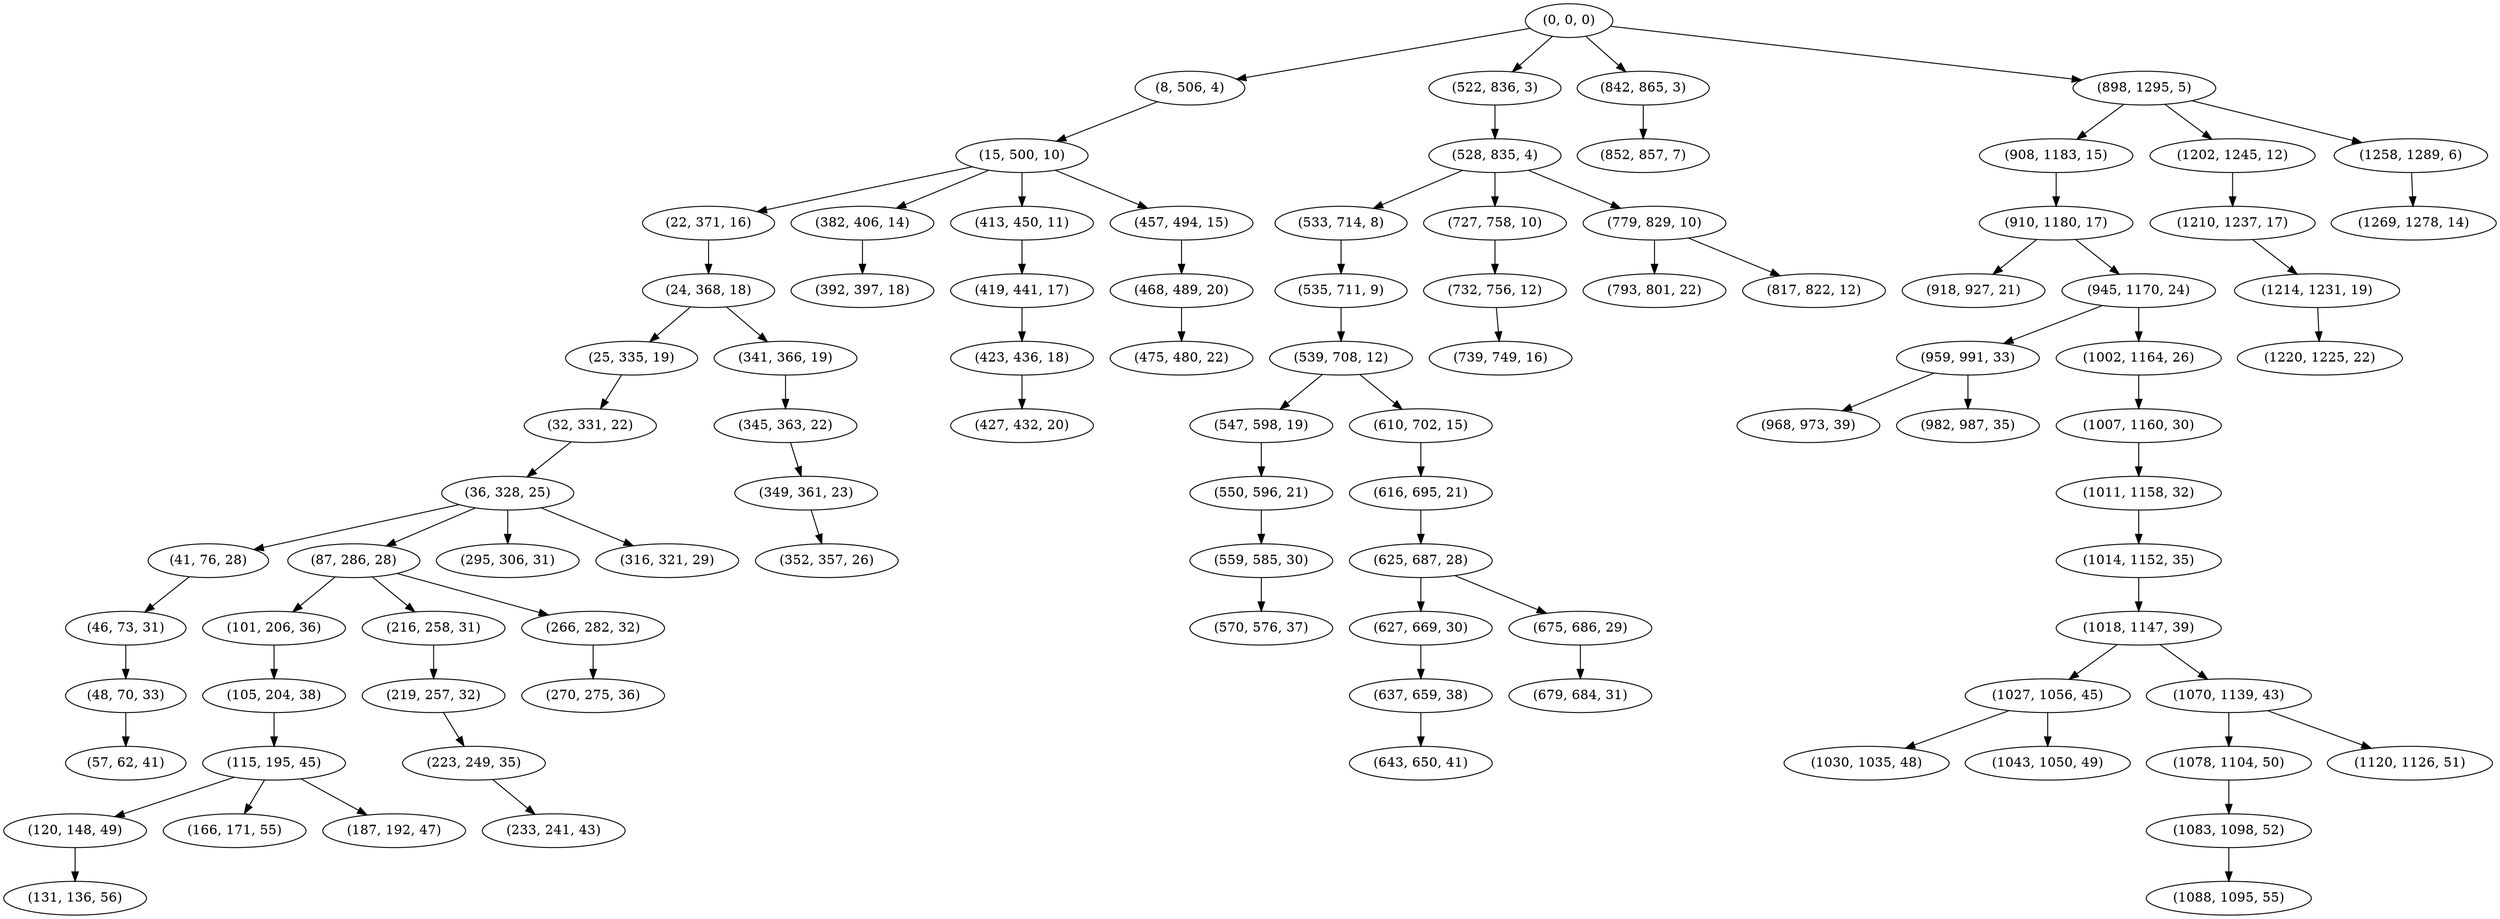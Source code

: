 digraph tree {
    "(0, 0, 0)";
    "(8, 506, 4)";
    "(15, 500, 10)";
    "(22, 371, 16)";
    "(24, 368, 18)";
    "(25, 335, 19)";
    "(32, 331, 22)";
    "(36, 328, 25)";
    "(41, 76, 28)";
    "(46, 73, 31)";
    "(48, 70, 33)";
    "(57, 62, 41)";
    "(87, 286, 28)";
    "(101, 206, 36)";
    "(105, 204, 38)";
    "(115, 195, 45)";
    "(120, 148, 49)";
    "(131, 136, 56)";
    "(166, 171, 55)";
    "(187, 192, 47)";
    "(216, 258, 31)";
    "(219, 257, 32)";
    "(223, 249, 35)";
    "(233, 241, 43)";
    "(266, 282, 32)";
    "(270, 275, 36)";
    "(295, 306, 31)";
    "(316, 321, 29)";
    "(341, 366, 19)";
    "(345, 363, 22)";
    "(349, 361, 23)";
    "(352, 357, 26)";
    "(382, 406, 14)";
    "(392, 397, 18)";
    "(413, 450, 11)";
    "(419, 441, 17)";
    "(423, 436, 18)";
    "(427, 432, 20)";
    "(457, 494, 15)";
    "(468, 489, 20)";
    "(475, 480, 22)";
    "(522, 836, 3)";
    "(528, 835, 4)";
    "(533, 714, 8)";
    "(535, 711, 9)";
    "(539, 708, 12)";
    "(547, 598, 19)";
    "(550, 596, 21)";
    "(559, 585, 30)";
    "(570, 576, 37)";
    "(610, 702, 15)";
    "(616, 695, 21)";
    "(625, 687, 28)";
    "(627, 669, 30)";
    "(637, 659, 38)";
    "(643, 650, 41)";
    "(675, 686, 29)";
    "(679, 684, 31)";
    "(727, 758, 10)";
    "(732, 756, 12)";
    "(739, 749, 16)";
    "(779, 829, 10)";
    "(793, 801, 22)";
    "(817, 822, 12)";
    "(842, 865, 3)";
    "(852, 857, 7)";
    "(898, 1295, 5)";
    "(908, 1183, 15)";
    "(910, 1180, 17)";
    "(918, 927, 21)";
    "(945, 1170, 24)";
    "(959, 991, 33)";
    "(968, 973, 39)";
    "(982, 987, 35)";
    "(1002, 1164, 26)";
    "(1007, 1160, 30)";
    "(1011, 1158, 32)";
    "(1014, 1152, 35)";
    "(1018, 1147, 39)";
    "(1027, 1056, 45)";
    "(1030, 1035, 48)";
    "(1043, 1050, 49)";
    "(1070, 1139, 43)";
    "(1078, 1104, 50)";
    "(1083, 1098, 52)";
    "(1088, 1095, 55)";
    "(1120, 1126, 51)";
    "(1202, 1245, 12)";
    "(1210, 1237, 17)";
    "(1214, 1231, 19)";
    "(1220, 1225, 22)";
    "(1258, 1289, 6)";
    "(1269, 1278, 14)";
    "(0, 0, 0)" -> "(8, 506, 4)";
    "(0, 0, 0)" -> "(522, 836, 3)";
    "(0, 0, 0)" -> "(842, 865, 3)";
    "(0, 0, 0)" -> "(898, 1295, 5)";
    "(8, 506, 4)" -> "(15, 500, 10)";
    "(15, 500, 10)" -> "(22, 371, 16)";
    "(15, 500, 10)" -> "(382, 406, 14)";
    "(15, 500, 10)" -> "(413, 450, 11)";
    "(15, 500, 10)" -> "(457, 494, 15)";
    "(22, 371, 16)" -> "(24, 368, 18)";
    "(24, 368, 18)" -> "(25, 335, 19)";
    "(24, 368, 18)" -> "(341, 366, 19)";
    "(25, 335, 19)" -> "(32, 331, 22)";
    "(32, 331, 22)" -> "(36, 328, 25)";
    "(36, 328, 25)" -> "(41, 76, 28)";
    "(36, 328, 25)" -> "(87, 286, 28)";
    "(36, 328, 25)" -> "(295, 306, 31)";
    "(36, 328, 25)" -> "(316, 321, 29)";
    "(41, 76, 28)" -> "(46, 73, 31)";
    "(46, 73, 31)" -> "(48, 70, 33)";
    "(48, 70, 33)" -> "(57, 62, 41)";
    "(87, 286, 28)" -> "(101, 206, 36)";
    "(87, 286, 28)" -> "(216, 258, 31)";
    "(87, 286, 28)" -> "(266, 282, 32)";
    "(101, 206, 36)" -> "(105, 204, 38)";
    "(105, 204, 38)" -> "(115, 195, 45)";
    "(115, 195, 45)" -> "(120, 148, 49)";
    "(115, 195, 45)" -> "(166, 171, 55)";
    "(115, 195, 45)" -> "(187, 192, 47)";
    "(120, 148, 49)" -> "(131, 136, 56)";
    "(216, 258, 31)" -> "(219, 257, 32)";
    "(219, 257, 32)" -> "(223, 249, 35)";
    "(223, 249, 35)" -> "(233, 241, 43)";
    "(266, 282, 32)" -> "(270, 275, 36)";
    "(341, 366, 19)" -> "(345, 363, 22)";
    "(345, 363, 22)" -> "(349, 361, 23)";
    "(349, 361, 23)" -> "(352, 357, 26)";
    "(382, 406, 14)" -> "(392, 397, 18)";
    "(413, 450, 11)" -> "(419, 441, 17)";
    "(419, 441, 17)" -> "(423, 436, 18)";
    "(423, 436, 18)" -> "(427, 432, 20)";
    "(457, 494, 15)" -> "(468, 489, 20)";
    "(468, 489, 20)" -> "(475, 480, 22)";
    "(522, 836, 3)" -> "(528, 835, 4)";
    "(528, 835, 4)" -> "(533, 714, 8)";
    "(528, 835, 4)" -> "(727, 758, 10)";
    "(528, 835, 4)" -> "(779, 829, 10)";
    "(533, 714, 8)" -> "(535, 711, 9)";
    "(535, 711, 9)" -> "(539, 708, 12)";
    "(539, 708, 12)" -> "(547, 598, 19)";
    "(539, 708, 12)" -> "(610, 702, 15)";
    "(547, 598, 19)" -> "(550, 596, 21)";
    "(550, 596, 21)" -> "(559, 585, 30)";
    "(559, 585, 30)" -> "(570, 576, 37)";
    "(610, 702, 15)" -> "(616, 695, 21)";
    "(616, 695, 21)" -> "(625, 687, 28)";
    "(625, 687, 28)" -> "(627, 669, 30)";
    "(625, 687, 28)" -> "(675, 686, 29)";
    "(627, 669, 30)" -> "(637, 659, 38)";
    "(637, 659, 38)" -> "(643, 650, 41)";
    "(675, 686, 29)" -> "(679, 684, 31)";
    "(727, 758, 10)" -> "(732, 756, 12)";
    "(732, 756, 12)" -> "(739, 749, 16)";
    "(779, 829, 10)" -> "(793, 801, 22)";
    "(779, 829, 10)" -> "(817, 822, 12)";
    "(842, 865, 3)" -> "(852, 857, 7)";
    "(898, 1295, 5)" -> "(908, 1183, 15)";
    "(898, 1295, 5)" -> "(1202, 1245, 12)";
    "(898, 1295, 5)" -> "(1258, 1289, 6)";
    "(908, 1183, 15)" -> "(910, 1180, 17)";
    "(910, 1180, 17)" -> "(918, 927, 21)";
    "(910, 1180, 17)" -> "(945, 1170, 24)";
    "(945, 1170, 24)" -> "(959, 991, 33)";
    "(945, 1170, 24)" -> "(1002, 1164, 26)";
    "(959, 991, 33)" -> "(968, 973, 39)";
    "(959, 991, 33)" -> "(982, 987, 35)";
    "(1002, 1164, 26)" -> "(1007, 1160, 30)";
    "(1007, 1160, 30)" -> "(1011, 1158, 32)";
    "(1011, 1158, 32)" -> "(1014, 1152, 35)";
    "(1014, 1152, 35)" -> "(1018, 1147, 39)";
    "(1018, 1147, 39)" -> "(1027, 1056, 45)";
    "(1018, 1147, 39)" -> "(1070, 1139, 43)";
    "(1027, 1056, 45)" -> "(1030, 1035, 48)";
    "(1027, 1056, 45)" -> "(1043, 1050, 49)";
    "(1070, 1139, 43)" -> "(1078, 1104, 50)";
    "(1070, 1139, 43)" -> "(1120, 1126, 51)";
    "(1078, 1104, 50)" -> "(1083, 1098, 52)";
    "(1083, 1098, 52)" -> "(1088, 1095, 55)";
    "(1202, 1245, 12)" -> "(1210, 1237, 17)";
    "(1210, 1237, 17)" -> "(1214, 1231, 19)";
    "(1214, 1231, 19)" -> "(1220, 1225, 22)";
    "(1258, 1289, 6)" -> "(1269, 1278, 14)";
}
